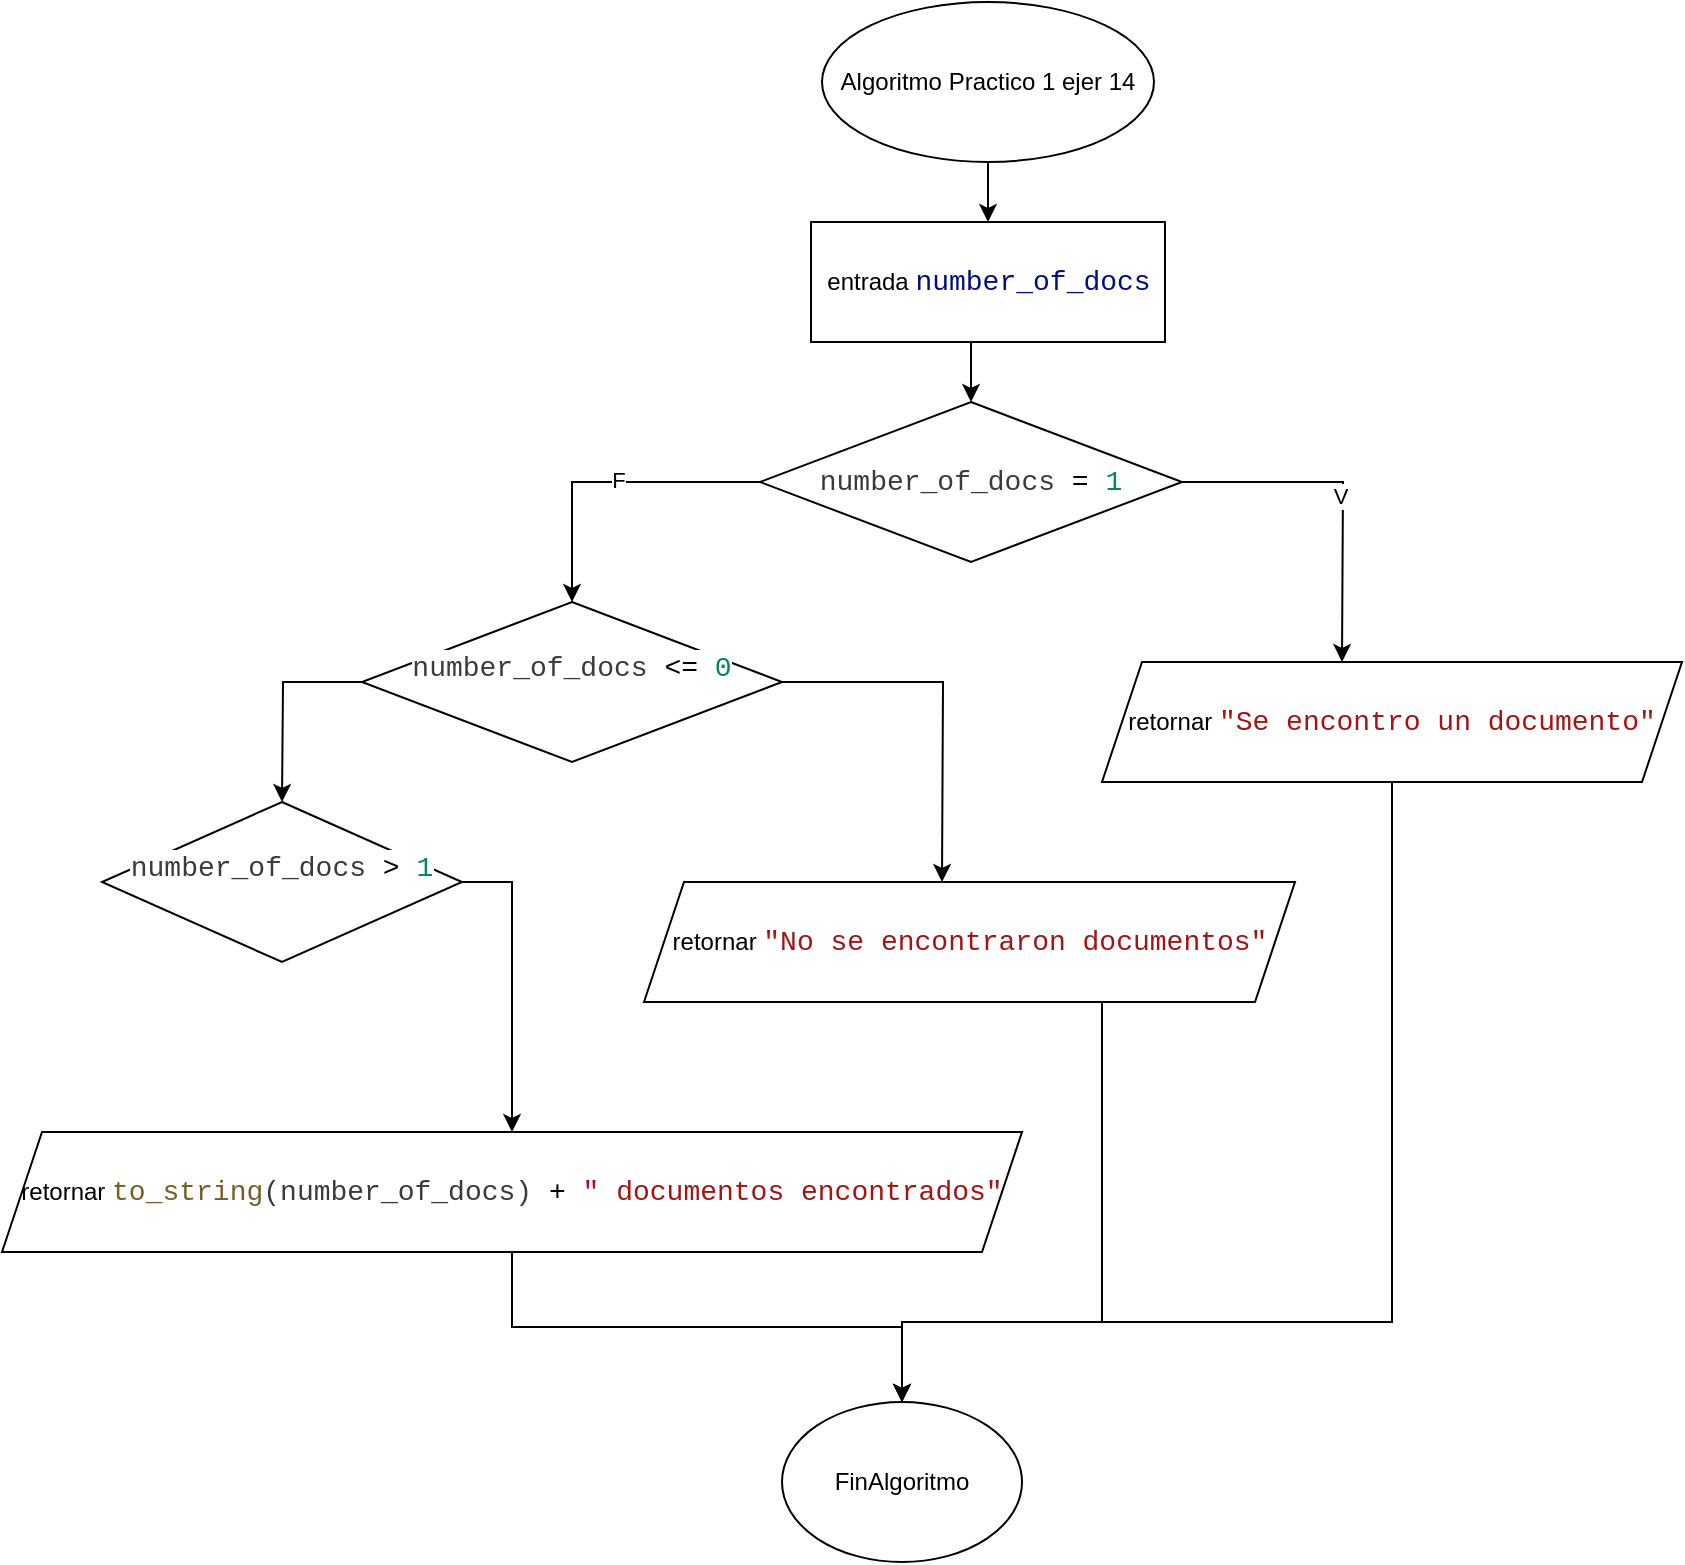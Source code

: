 <mxfile version="24.4.0" type="device">
  <diagram name="Página-1" id="0jiDg2oYsB3-EXRHq_2M">
    <mxGraphModel dx="2117" dy="653" grid="1" gridSize="10" guides="1" tooltips="1" connect="1" arrows="1" fold="1" page="1" pageScale="1" pageWidth="827" pageHeight="1169" math="0" shadow="0">
      <root>
        <mxCell id="0" />
        <mxCell id="1" parent="0" />
        <mxCell id="Q2EA-DuYXCrGyE8VoOy7-18" style="edgeStyle=orthogonalEdgeStyle;rounded=0;orthogonalLoop=1;jettySize=auto;html=1;exitX=0.5;exitY=1;exitDx=0;exitDy=0;entryX=0.5;entryY=0;entryDx=0;entryDy=0;" edge="1" parent="1" source="Q2EA-DuYXCrGyE8VoOy7-1" target="Q2EA-DuYXCrGyE8VoOy7-2">
          <mxGeometry relative="1" as="geometry" />
        </mxCell>
        <mxCell id="Q2EA-DuYXCrGyE8VoOy7-1" value="Algoritmo Practico 1 ejer 14" style="ellipse;whiteSpace=wrap;html=1;" vertex="1" parent="1">
          <mxGeometry x="340" y="20" width="166" height="80" as="geometry" />
        </mxCell>
        <mxCell id="Q2EA-DuYXCrGyE8VoOy7-19" style="edgeStyle=orthogonalEdgeStyle;rounded=0;orthogonalLoop=1;jettySize=auto;html=1;exitX=0.5;exitY=1;exitDx=0;exitDy=0;entryX=0.5;entryY=0;entryDx=0;entryDy=0;" edge="1" parent="1" source="Q2EA-DuYXCrGyE8VoOy7-2" target="Q2EA-DuYXCrGyE8VoOy7-3">
          <mxGeometry relative="1" as="geometry" />
        </mxCell>
        <mxCell id="Q2EA-DuYXCrGyE8VoOy7-2" value="entrada&amp;nbsp;&lt;span style=&quot;color: rgb(0, 16, 128); background-color: rgb(255, 255, 255); font-family: Consolas, &amp;quot;Courier New&amp;quot;, monospace; font-size: 14px; white-space: pre;&quot;&gt;number_of_docs&lt;/span&gt;" style="rounded=0;whiteSpace=wrap;html=1;" vertex="1" parent="1">
          <mxGeometry x="334.5" y="130" width="177" height="60" as="geometry" />
        </mxCell>
        <mxCell id="Q2EA-DuYXCrGyE8VoOy7-4" style="edgeStyle=orthogonalEdgeStyle;rounded=0;orthogonalLoop=1;jettySize=auto;html=1;exitX=1;exitY=0.5;exitDx=0;exitDy=0;" edge="1" parent="1" source="Q2EA-DuYXCrGyE8VoOy7-3">
          <mxGeometry relative="1" as="geometry">
            <mxPoint x="600" y="350" as="targetPoint" />
          </mxGeometry>
        </mxCell>
        <mxCell id="Q2EA-DuYXCrGyE8VoOy7-6" value="V" style="edgeLabel;html=1;align=center;verticalAlign=middle;resizable=0;points=[];" vertex="1" connectable="0" parent="Q2EA-DuYXCrGyE8VoOy7-4">
          <mxGeometry x="0.026" y="-2" relative="1" as="geometry">
            <mxPoint as="offset" />
          </mxGeometry>
        </mxCell>
        <mxCell id="Q2EA-DuYXCrGyE8VoOy7-5" style="edgeStyle=orthogonalEdgeStyle;rounded=0;orthogonalLoop=1;jettySize=auto;html=1;exitX=0;exitY=0.5;exitDx=0;exitDy=0;" edge="1" parent="1" source="Q2EA-DuYXCrGyE8VoOy7-3" target="Q2EA-DuYXCrGyE8VoOy7-10">
          <mxGeometry relative="1" as="geometry">
            <mxPoint x="240" y="350" as="targetPoint" />
          </mxGeometry>
        </mxCell>
        <mxCell id="Q2EA-DuYXCrGyE8VoOy7-7" value="F" style="edgeLabel;html=1;align=center;verticalAlign=middle;resizable=0;points=[];" vertex="1" connectable="0" parent="Q2EA-DuYXCrGyE8VoOy7-5">
          <mxGeometry x="-0.072" y="-1" relative="1" as="geometry">
            <mxPoint as="offset" />
          </mxGeometry>
        </mxCell>
        <mxCell id="Q2EA-DuYXCrGyE8VoOy7-3" value="&lt;br&gt;&lt;div style=&quot;color: #3b3b3b;background-color: #ffffff;font-family: Consolas, &#39;Courier New&#39;, monospace;font-weight: normal;font-size: 14px;line-height: 19px;white-space: pre;&quot;&gt;&lt;div&gt;&lt;span style=&quot;color: #3b3b3b;&quot;&gt;number_of_docs &lt;/span&gt;&lt;span style=&quot;color: #000000;&quot;&gt;=&lt;/span&gt;&lt;span style=&quot;color: #3b3b3b;&quot;&gt; &lt;/span&gt;&lt;span style=&quot;color: #098658;&quot;&gt;1&lt;/span&gt;&lt;/div&gt;&lt;/div&gt;&lt;div&gt;&lt;br/&gt;&lt;/div&gt;" style="rhombus;whiteSpace=wrap;html=1;" vertex="1" parent="1">
          <mxGeometry x="309" y="220" width="211" height="80" as="geometry" />
        </mxCell>
        <mxCell id="Q2EA-DuYXCrGyE8VoOy7-24" style="edgeStyle=orthogonalEdgeStyle;rounded=0;orthogonalLoop=1;jettySize=auto;html=1;exitX=0.5;exitY=1;exitDx=0;exitDy=0;" edge="1" parent="1" source="Q2EA-DuYXCrGyE8VoOy7-8" target="Q2EA-DuYXCrGyE8VoOy7-20">
          <mxGeometry relative="1" as="geometry">
            <Array as="points">
              <mxPoint x="625" y="680" />
              <mxPoint x="380" y="680" />
            </Array>
          </mxGeometry>
        </mxCell>
        <mxCell id="Q2EA-DuYXCrGyE8VoOy7-8" value="retornar&amp;nbsp;&lt;span style=&quot;color: rgb(163, 21, 21); background-color: rgb(255, 255, 255); font-family: Consolas, &amp;quot;Courier New&amp;quot;, monospace; font-size: 14px; white-space: pre;&quot;&gt;&quot;Se encontro un documento&quot;&lt;/span&gt;" style="shape=parallelogram;perimeter=parallelogramPerimeter;whiteSpace=wrap;html=1;fixedSize=1;" vertex="1" parent="1">
          <mxGeometry x="480" y="350" width="290" height="60" as="geometry" />
        </mxCell>
        <mxCell id="Q2EA-DuYXCrGyE8VoOy7-11" style="edgeStyle=orthogonalEdgeStyle;rounded=0;orthogonalLoop=1;jettySize=auto;html=1;exitX=1;exitY=0.5;exitDx=0;exitDy=0;" edge="1" parent="1" source="Q2EA-DuYXCrGyE8VoOy7-10">
          <mxGeometry relative="1" as="geometry">
            <mxPoint x="400" y="460" as="targetPoint" />
          </mxGeometry>
        </mxCell>
        <mxCell id="Q2EA-DuYXCrGyE8VoOy7-12" style="edgeStyle=orthogonalEdgeStyle;rounded=0;orthogonalLoop=1;jettySize=auto;html=1;exitX=0;exitY=0.5;exitDx=0;exitDy=0;" edge="1" parent="1" source="Q2EA-DuYXCrGyE8VoOy7-10">
          <mxGeometry relative="1" as="geometry">
            <mxPoint x="70" y="420" as="targetPoint" />
          </mxGeometry>
        </mxCell>
        <mxCell id="Q2EA-DuYXCrGyE8VoOy7-10" value="&#xa;&lt;div style=&quot;color: #3b3b3b;background-color: #ffffff;font-family: Consolas, &#39;Courier New&#39;, monospace;font-weight: normal;font-size: 14px;line-height: 19px;white-space: pre;&quot;&gt;&lt;div&gt;&lt;span style=&quot;color: #3b3b3b;&quot;&gt;number_of_docs &lt;/span&gt;&lt;span style=&quot;color: #000000;&quot;&gt;&amp;lt;=&lt;/span&gt;&lt;span style=&quot;color: #3b3b3b;&quot;&gt; &lt;/span&gt;&lt;span style=&quot;color: #098658;&quot;&gt;0&lt;/span&gt;&lt;/div&gt;&lt;/div&gt;&#xa;&#xa;" style="rhombus;whiteSpace=wrap;html=1;" vertex="1" parent="1">
          <mxGeometry x="110" y="320" width="210" height="80" as="geometry" />
        </mxCell>
        <mxCell id="Q2EA-DuYXCrGyE8VoOy7-23" style="edgeStyle=orthogonalEdgeStyle;rounded=0;orthogonalLoop=1;jettySize=auto;html=1;exitX=0.5;exitY=1;exitDx=0;exitDy=0;" edge="1" parent="1" source="Q2EA-DuYXCrGyE8VoOy7-14" target="Q2EA-DuYXCrGyE8VoOy7-20">
          <mxGeometry relative="1" as="geometry">
            <Array as="points">
              <mxPoint x="480" y="520" />
              <mxPoint x="480" y="680" />
              <mxPoint x="380" y="680" />
            </Array>
          </mxGeometry>
        </mxCell>
        <mxCell id="Q2EA-DuYXCrGyE8VoOy7-14" value="retornar&amp;nbsp;&lt;span style=&quot;color: rgb(163, 21, 21); background-color: rgb(255, 255, 255); font-family: Consolas, &amp;quot;Courier New&amp;quot;, monospace; font-size: 14px; white-space: pre;&quot;&gt;&quot;No se encontraron documentos&quot;&lt;/span&gt;" style="shape=parallelogram;perimeter=parallelogramPerimeter;whiteSpace=wrap;html=1;fixedSize=1;" vertex="1" parent="1">
          <mxGeometry x="251" y="460" width="325.5" height="60" as="geometry" />
        </mxCell>
        <mxCell id="Q2EA-DuYXCrGyE8VoOy7-16" style="edgeStyle=orthogonalEdgeStyle;rounded=0;orthogonalLoop=1;jettySize=auto;html=1;exitX=1;exitY=0.5;exitDx=0;exitDy=0;" edge="1" parent="1" source="Q2EA-DuYXCrGyE8VoOy7-15" target="Q2EA-DuYXCrGyE8VoOy7-17">
          <mxGeometry relative="1" as="geometry">
            <mxPoint x="200" y="560" as="targetPoint" />
          </mxGeometry>
        </mxCell>
        <mxCell id="Q2EA-DuYXCrGyE8VoOy7-15" value="&#xa;&lt;div style=&quot;color: #3b3b3b;background-color: #ffffff;font-family: Consolas, &#39;Courier New&#39;, monospace;font-weight: normal;font-size: 14px;line-height: 19px;white-space: pre;&quot;&gt;&lt;div&gt;&lt;span style=&quot;color: #3b3b3b;&quot;&gt;number_of_docs &lt;/span&gt;&lt;span style=&quot;color: #000000;&quot;&gt;&amp;gt;&lt;/span&gt;&lt;span style=&quot;color: #3b3b3b;&quot;&gt; &lt;/span&gt;&lt;span style=&quot;color: #098658;&quot;&gt;1&lt;/span&gt;&lt;/div&gt;&lt;/div&gt;&#xa;&#xa;" style="rhombus;whiteSpace=wrap;html=1;" vertex="1" parent="1">
          <mxGeometry x="-20" y="420" width="180" height="80" as="geometry" />
        </mxCell>
        <mxCell id="Q2EA-DuYXCrGyE8VoOy7-21" style="edgeStyle=orthogonalEdgeStyle;rounded=0;orthogonalLoop=1;jettySize=auto;html=1;exitX=0.5;exitY=1;exitDx=0;exitDy=0;" edge="1" parent="1" source="Q2EA-DuYXCrGyE8VoOy7-17" target="Q2EA-DuYXCrGyE8VoOy7-20">
          <mxGeometry relative="1" as="geometry" />
        </mxCell>
        <mxCell id="Q2EA-DuYXCrGyE8VoOy7-17" value="retornar&amp;nbsp;&lt;span style=&quot;font-family: Consolas, &amp;quot;Courier New&amp;quot;, monospace; font-size: 14px; white-space: pre; color: rgb(121, 94, 38);&quot;&gt;to_string&lt;/span&gt;&lt;span style=&quot;background-color: rgb(255, 255, 255); color: rgb(59, 59, 59); font-family: Consolas, &amp;quot;Courier New&amp;quot;, monospace; font-size: 14px; white-space: pre;&quot;&gt;(number_of_docs) &lt;/span&gt;&lt;span style=&quot;font-family: Consolas, &amp;quot;Courier New&amp;quot;, monospace; font-size: 14px; white-space: pre;&quot;&gt;+&lt;/span&gt;&lt;span style=&quot;background-color: rgb(255, 255, 255); color: rgb(59, 59, 59); font-family: Consolas, &amp;quot;Courier New&amp;quot;, monospace; font-size: 14px; white-space: pre;&quot;&gt; &lt;/span&gt;&lt;span style=&quot;font-family: Consolas, &amp;quot;Courier New&amp;quot;, monospace; font-size: 14px; white-space: pre; color: rgb(163, 21, 21);&quot;&gt;&quot; documentos encontrados&quot;&lt;/span&gt;" style="shape=parallelogram;perimeter=parallelogramPerimeter;whiteSpace=wrap;html=1;fixedSize=1;" vertex="1" parent="1">
          <mxGeometry x="-70" y="585" width="510" height="60" as="geometry" />
        </mxCell>
        <mxCell id="Q2EA-DuYXCrGyE8VoOy7-20" value="FinAlgoritmo" style="ellipse;whiteSpace=wrap;html=1;" vertex="1" parent="1">
          <mxGeometry x="320" y="720" width="120" height="80" as="geometry" />
        </mxCell>
      </root>
    </mxGraphModel>
  </diagram>
</mxfile>
